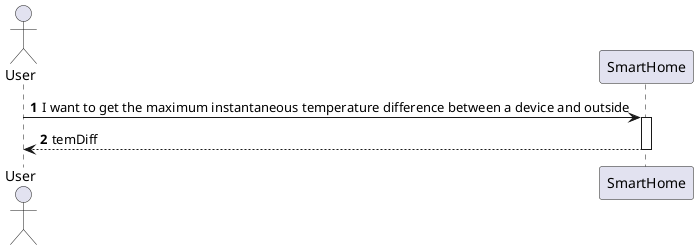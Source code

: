 @startuml
'https://plantuml.com/sequence-diagram

!pragma layout smetana

autonumber

actor "User" as User
participant "SmartHome" as SH

User -> SH : I want to get the maximum instantaneous temperature difference between a device and outside
activate SH

SH --> User : temDiff
deactivate SH

@enduml